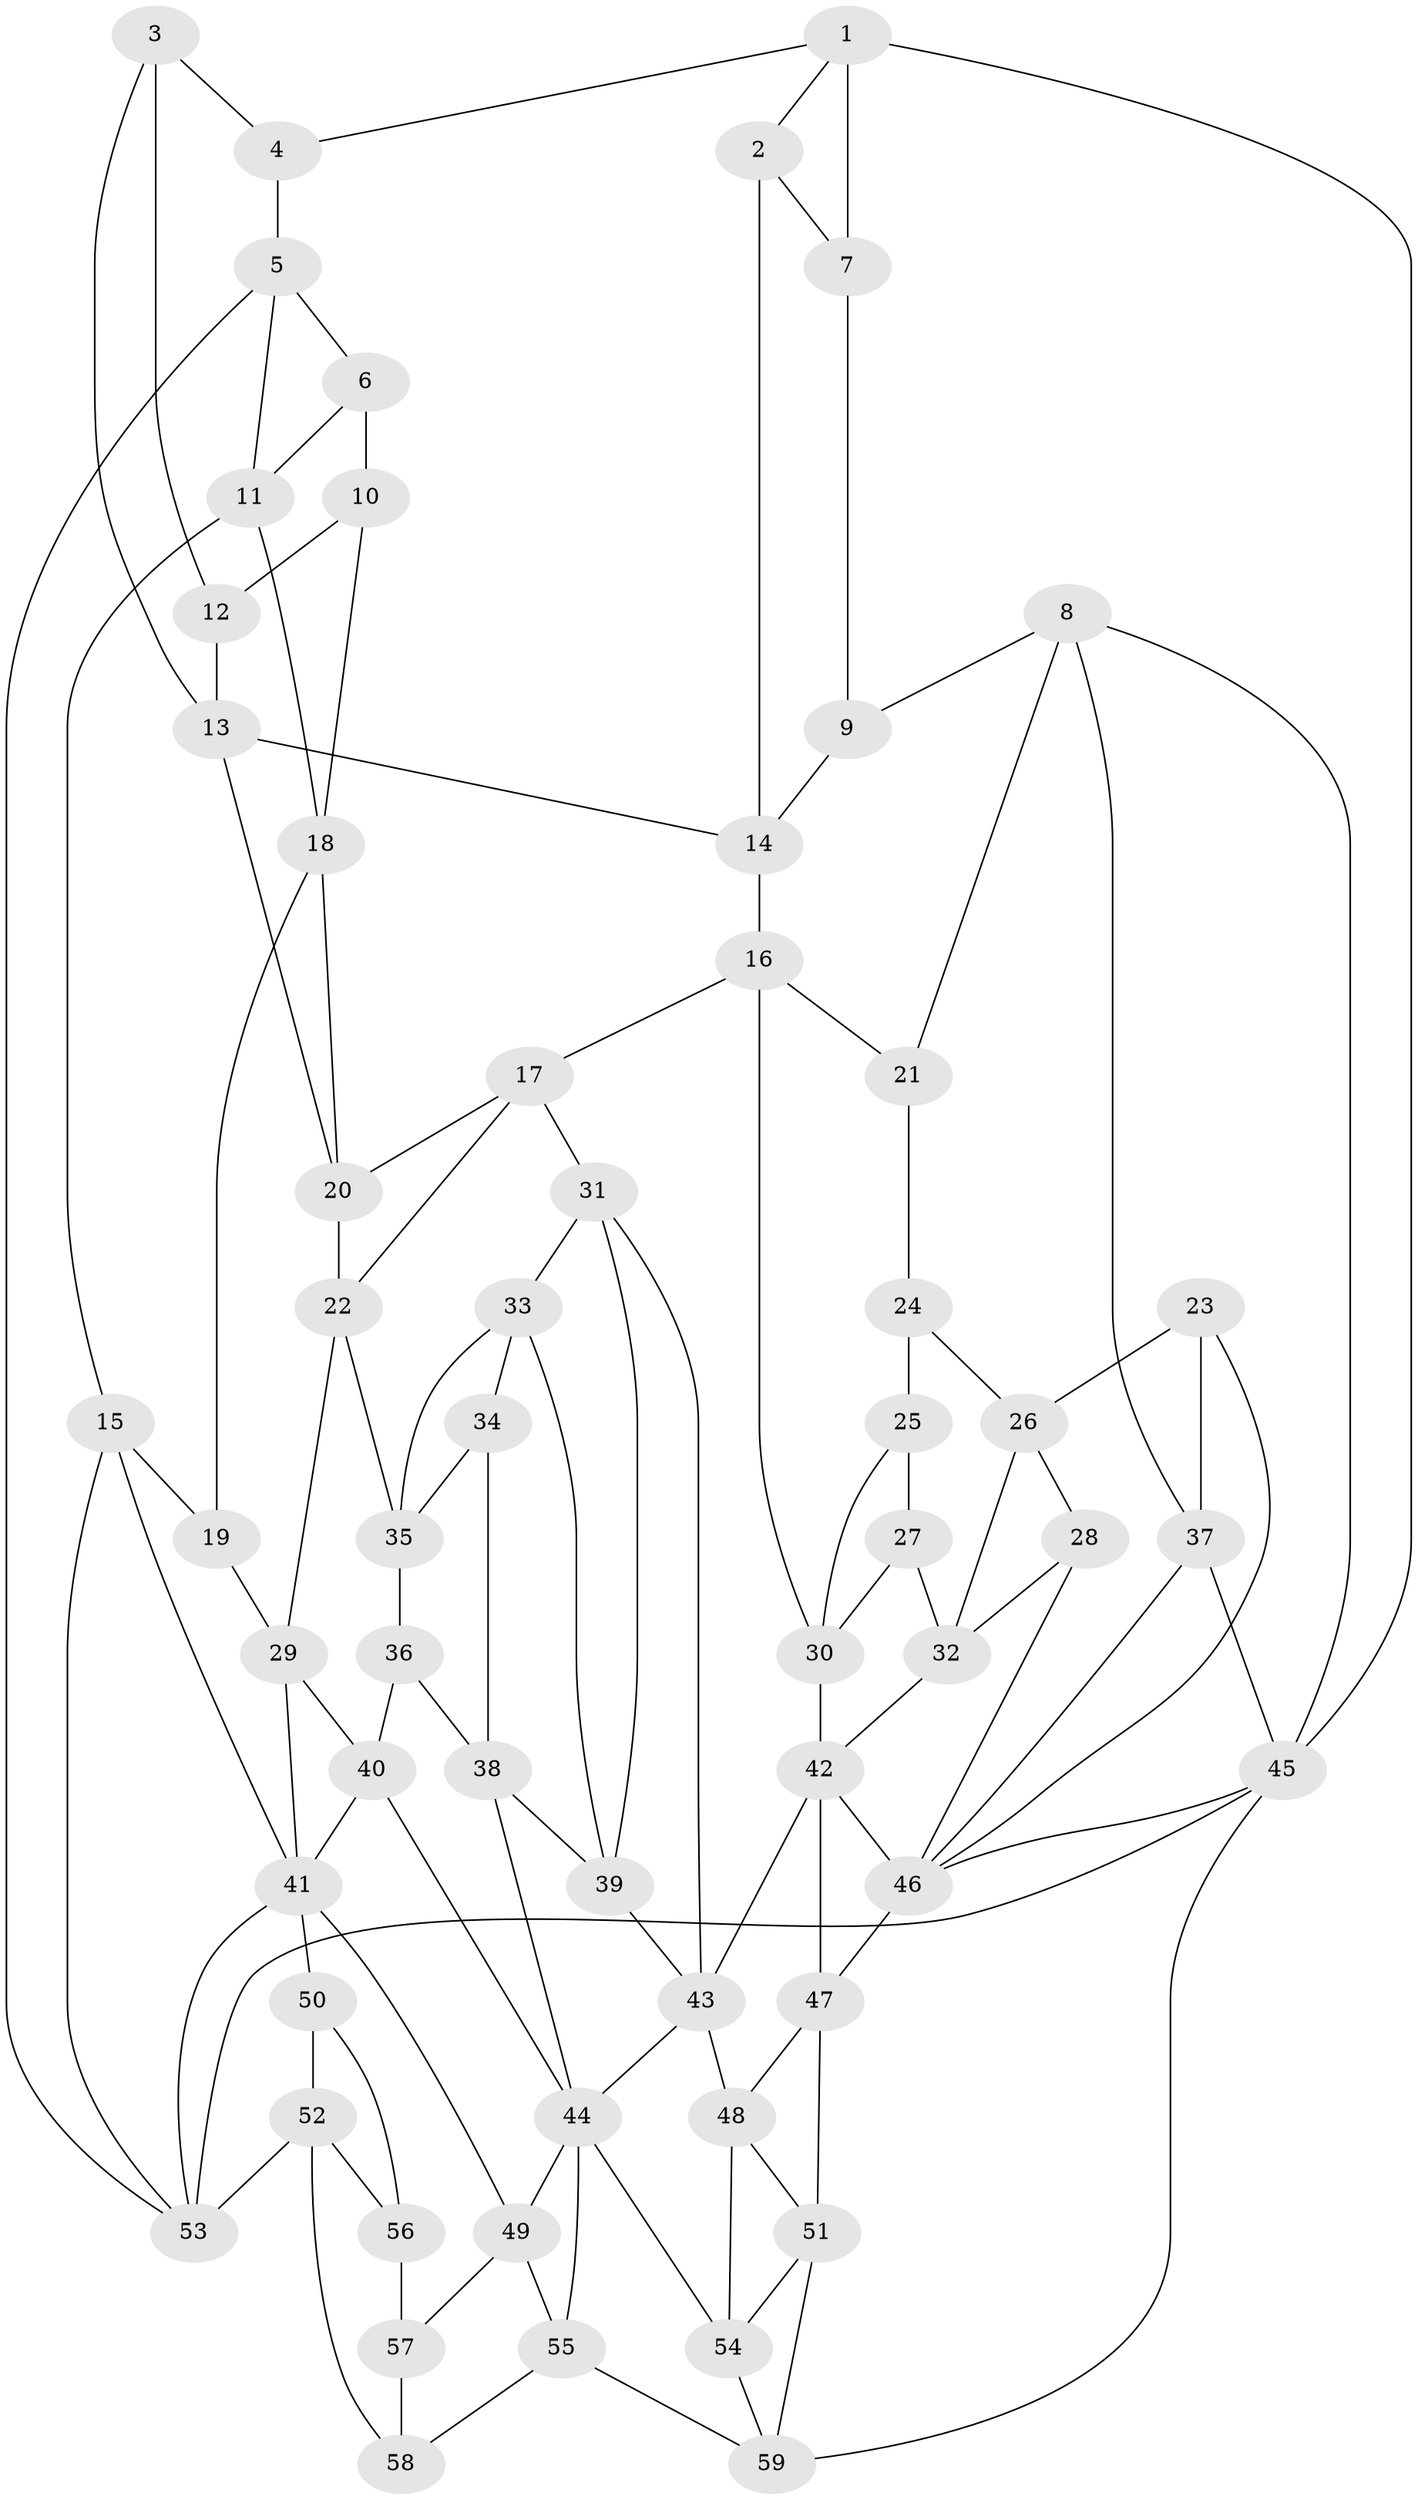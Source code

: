 // original degree distribution, {3: 0.01694915254237288, 4: 0.2033898305084746, 5: 0.5932203389830508, 6: 0.1864406779661017}
// Generated by graph-tools (version 1.1) at 2025/27/03/09/25 03:27:10]
// undirected, 59 vertices, 113 edges
graph export_dot {
graph [start="1"]
  node [color=gray90,style=filled];
  1;
  2;
  3;
  4;
  5;
  6;
  7;
  8;
  9;
  10;
  11;
  12;
  13;
  14;
  15;
  16;
  17;
  18;
  19;
  20;
  21;
  22;
  23;
  24;
  25;
  26;
  27;
  28;
  29;
  30;
  31;
  32;
  33;
  34;
  35;
  36;
  37;
  38;
  39;
  40;
  41;
  42;
  43;
  44;
  45;
  46;
  47;
  48;
  49;
  50;
  51;
  52;
  53;
  54;
  55;
  56;
  57;
  58;
  59;
  1 -- 2 [weight=1.0];
  1 -- 4 [weight=1.0];
  1 -- 7 [weight=2.0];
  1 -- 45 [weight=1.0];
  2 -- 7 [weight=1.0];
  2 -- 14 [weight=1.0];
  3 -- 4 [weight=1.0];
  3 -- 12 [weight=1.0];
  3 -- 13 [weight=1.0];
  4 -- 5 [weight=1.0];
  5 -- 6 [weight=1.0];
  5 -- 11 [weight=1.0];
  5 -- 53 [weight=1.0];
  6 -- 10 [weight=1.0];
  6 -- 11 [weight=1.0];
  7 -- 9 [weight=1.0];
  8 -- 9 [weight=1.0];
  8 -- 21 [weight=1.0];
  8 -- 37 [weight=1.0];
  8 -- 45 [weight=1.0];
  9 -- 14 [weight=1.0];
  10 -- 12 [weight=2.0];
  10 -- 18 [weight=1.0];
  11 -- 15 [weight=1.0];
  11 -- 18 [weight=1.0];
  12 -- 13 [weight=1.0];
  13 -- 14 [weight=1.0];
  13 -- 20 [weight=1.0];
  14 -- 16 [weight=1.0];
  15 -- 19 [weight=1.0];
  15 -- 41 [weight=1.0];
  15 -- 53 [weight=1.0];
  16 -- 17 [weight=1.0];
  16 -- 21 [weight=1.0];
  16 -- 30 [weight=1.0];
  17 -- 20 [weight=1.0];
  17 -- 22 [weight=1.0];
  17 -- 31 [weight=1.0];
  18 -- 19 [weight=1.0];
  18 -- 20 [weight=1.0];
  19 -- 29 [weight=1.0];
  20 -- 22 [weight=1.0];
  21 -- 24 [weight=1.0];
  22 -- 29 [weight=1.0];
  22 -- 35 [weight=1.0];
  23 -- 26 [weight=1.0];
  23 -- 37 [weight=1.0];
  23 -- 46 [weight=1.0];
  24 -- 25 [weight=2.0];
  24 -- 26 [weight=1.0];
  25 -- 27 [weight=1.0];
  25 -- 30 [weight=1.0];
  26 -- 28 [weight=1.0];
  26 -- 32 [weight=1.0];
  27 -- 30 [weight=1.0];
  27 -- 32 [weight=1.0];
  28 -- 32 [weight=1.0];
  28 -- 46 [weight=1.0];
  29 -- 40 [weight=1.0];
  29 -- 41 [weight=1.0];
  30 -- 42 [weight=1.0];
  31 -- 33 [weight=1.0];
  31 -- 39 [weight=1.0];
  31 -- 43 [weight=1.0];
  32 -- 42 [weight=1.0];
  33 -- 34 [weight=1.0];
  33 -- 35 [weight=1.0];
  33 -- 39 [weight=1.0];
  34 -- 35 [weight=1.0];
  34 -- 38 [weight=1.0];
  35 -- 36 [weight=1.0];
  36 -- 38 [weight=1.0];
  36 -- 40 [weight=1.0];
  37 -- 45 [weight=1.0];
  37 -- 46 [weight=1.0];
  38 -- 39 [weight=1.0];
  38 -- 44 [weight=1.0];
  39 -- 43 [weight=1.0];
  40 -- 41 [weight=1.0];
  40 -- 44 [weight=1.0];
  41 -- 49 [weight=1.0];
  41 -- 50 [weight=1.0];
  41 -- 53 [weight=1.0];
  42 -- 43 [weight=2.0];
  42 -- 46 [weight=1.0];
  42 -- 47 [weight=1.0];
  43 -- 44 [weight=1.0];
  43 -- 48 [weight=1.0];
  44 -- 49 [weight=1.0];
  44 -- 54 [weight=1.0];
  44 -- 55 [weight=1.0];
  45 -- 46 [weight=1.0];
  45 -- 53 [weight=2.0];
  45 -- 59 [weight=1.0];
  46 -- 47 [weight=1.0];
  47 -- 48 [weight=1.0];
  47 -- 51 [weight=1.0];
  48 -- 51 [weight=1.0];
  48 -- 54 [weight=1.0];
  49 -- 55 [weight=1.0];
  49 -- 57 [weight=1.0];
  50 -- 52 [weight=1.0];
  50 -- 56 [weight=1.0];
  51 -- 54 [weight=1.0];
  51 -- 59 [weight=1.0];
  52 -- 53 [weight=1.0];
  52 -- 56 [weight=1.0];
  52 -- 58 [weight=1.0];
  54 -- 59 [weight=1.0];
  55 -- 58 [weight=1.0];
  55 -- 59 [weight=1.0];
  56 -- 57 [weight=2.0];
  57 -- 58 [weight=1.0];
}
